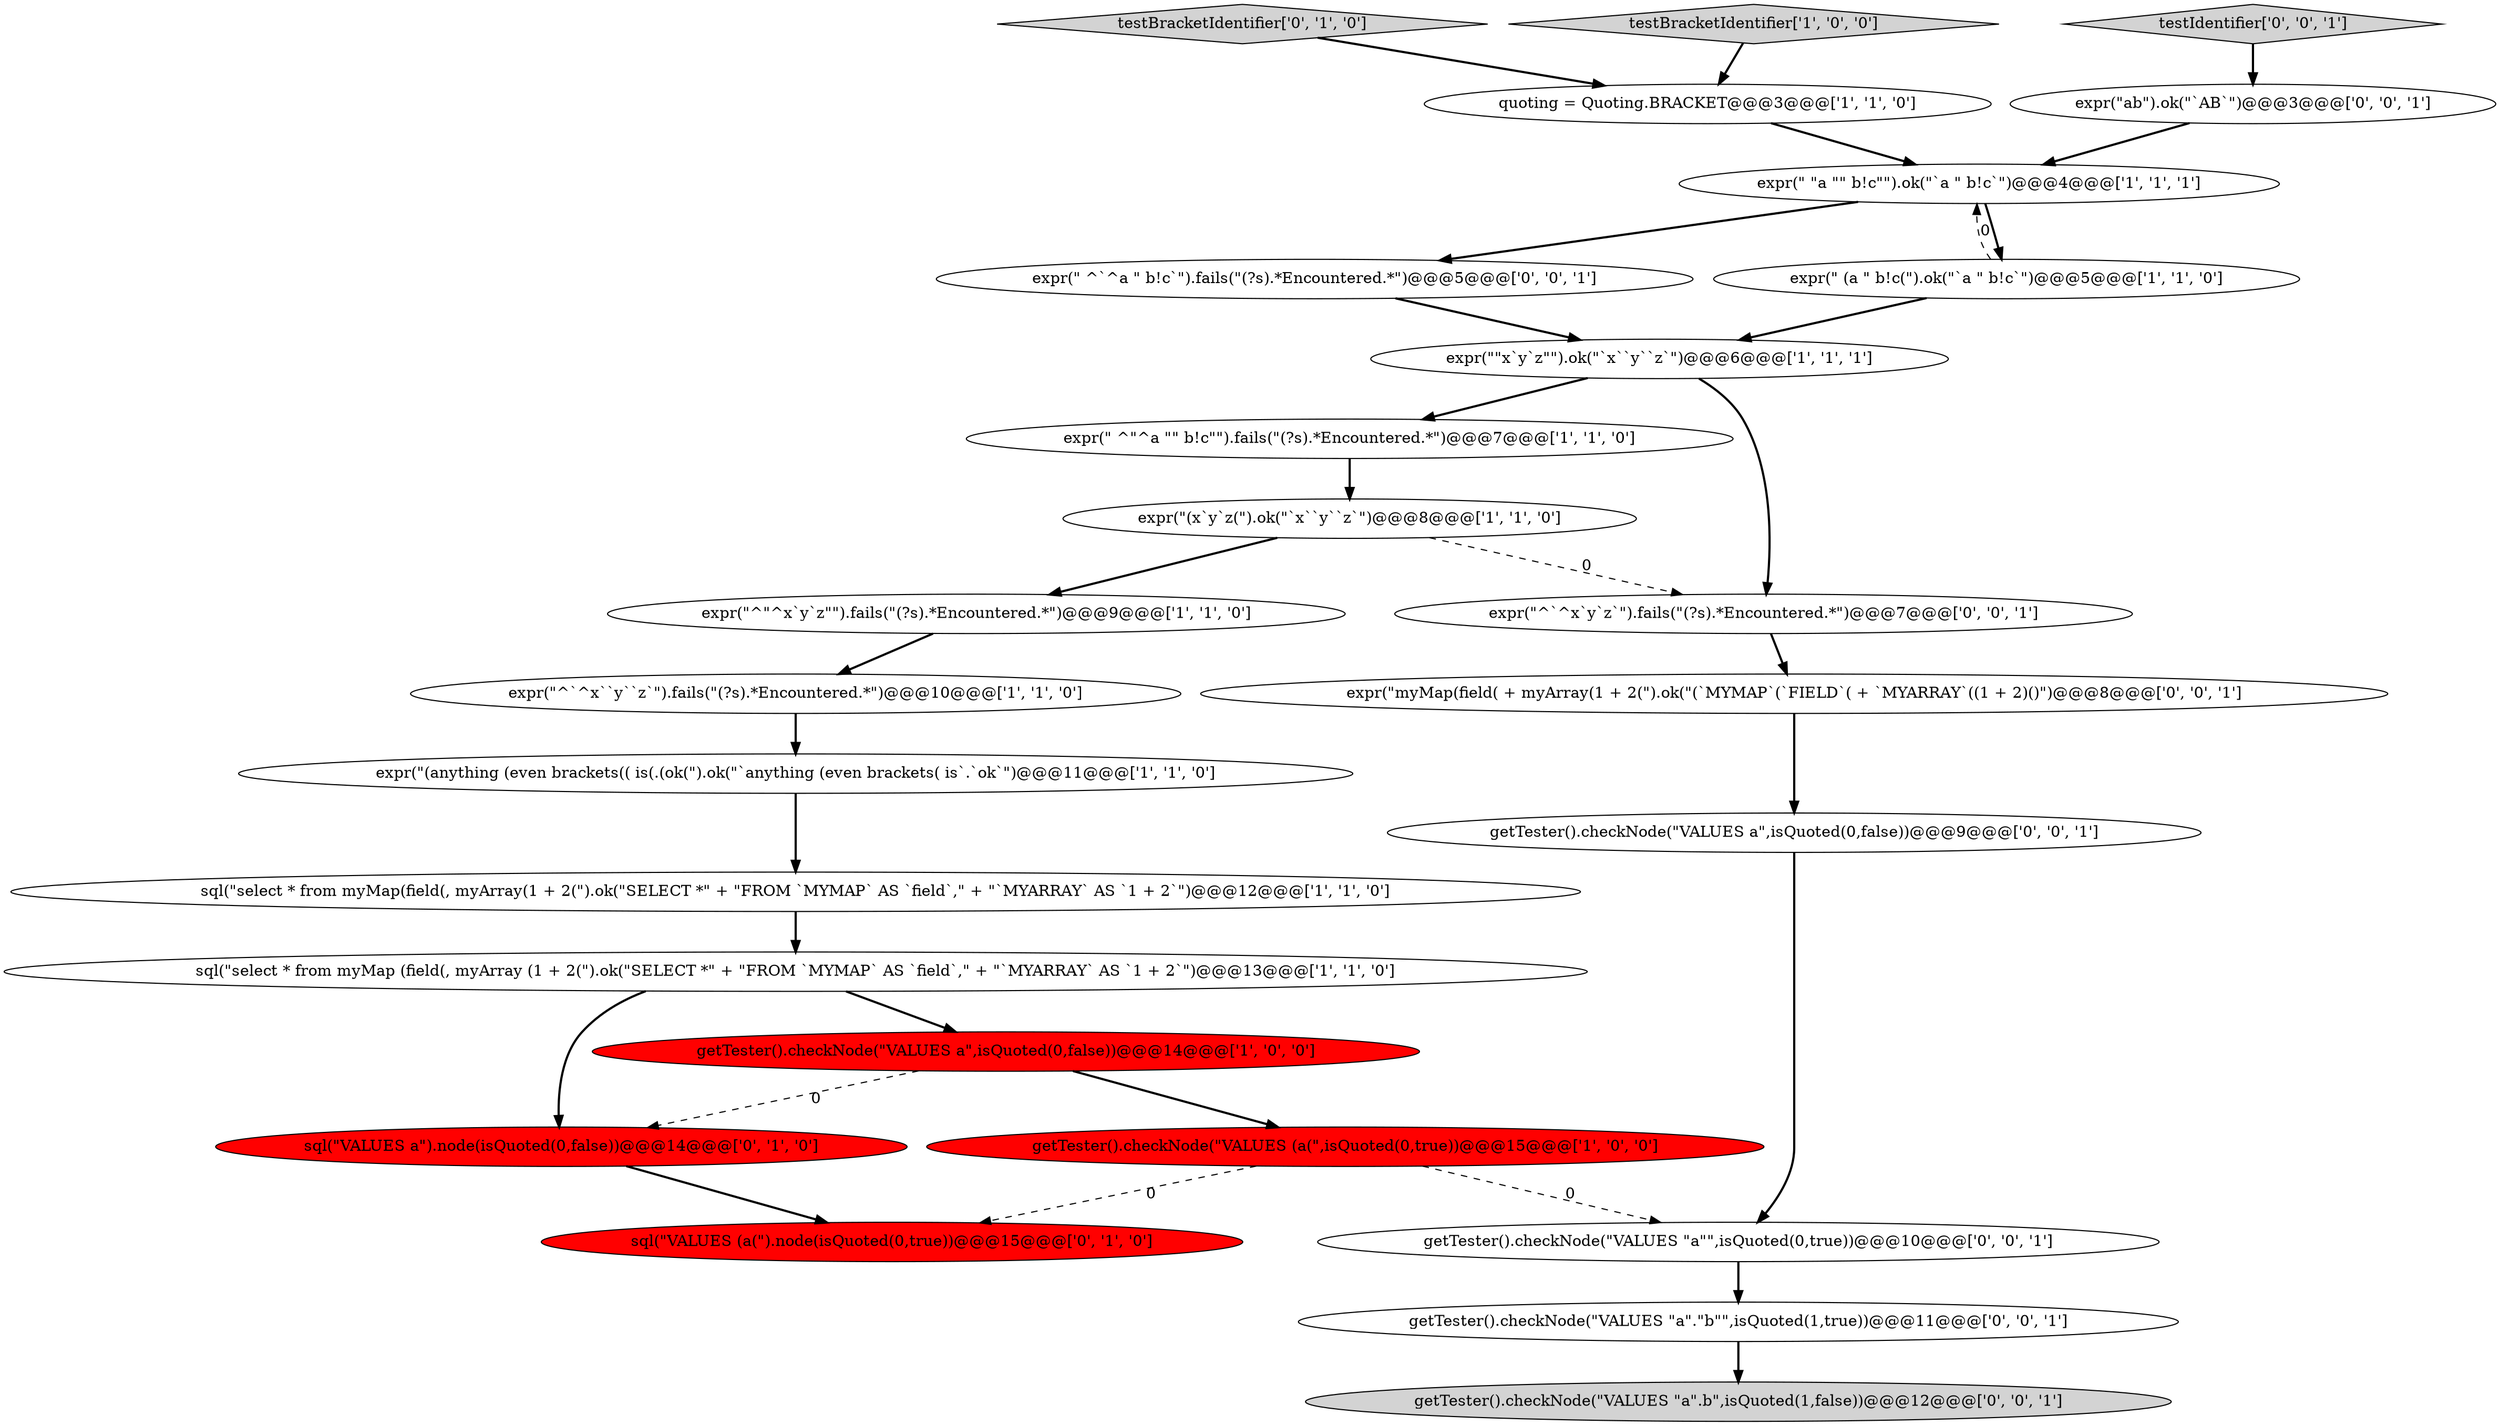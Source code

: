 digraph {
16 [style = filled, label = "testBracketIdentifier['0', '1', '0']", fillcolor = lightgray, shape = diamond image = "AAA0AAABBB2BBB"];
10 [style = filled, label = "expr(\" ^\"^a \"\" b!c\"\").fails(\"(?s).*Encountered.*\")@@@7@@@['1', '1', '0']", fillcolor = white, shape = ellipse image = "AAA0AAABBB1BBB"];
9 [style = filled, label = "sql(\"select * from myMap(field(, myArray(1 + 2(\").ok(\"SELECT *\" + \"FROM `MYMAP` AS `field`,\" + \"`MYARRAY` AS `1 + 2`\")@@@12@@@['1', '1', '0']", fillcolor = white, shape = ellipse image = "AAA0AAABBB1BBB"];
12 [style = filled, label = "quoting = Quoting.BRACKET@@@3@@@['1', '1', '0']", fillcolor = white, shape = ellipse image = "AAA0AAABBB1BBB"];
14 [style = filled, label = "sql(\"VALUES a\").node(isQuoted(0,false))@@@14@@@['0', '1', '0']", fillcolor = red, shape = ellipse image = "AAA1AAABBB2BBB"];
6 [style = filled, label = "sql(\"select * from myMap (field(, myArray (1 + 2(\").ok(\"SELECT *\" + \"FROM `MYMAP` AS `field`,\" + \"`MYARRAY` AS `1 + 2`\")@@@13@@@['1', '1', '0']", fillcolor = white, shape = ellipse image = "AAA0AAABBB1BBB"];
18 [style = filled, label = "getTester().checkNode(\"VALUES a\",isQuoted(0,false))@@@9@@@['0', '0', '1']", fillcolor = white, shape = ellipse image = "AAA0AAABBB3BBB"];
17 [style = filled, label = "expr(\"myMap(field( + myArray(1 + 2(\").ok(\"(`MYMAP`(`FIELD`( + `MYARRAY`((1 + 2)()\")@@@8@@@['0', '0', '1']", fillcolor = white, shape = ellipse image = "AAA0AAABBB3BBB"];
21 [style = filled, label = "getTester().checkNode(\"VALUES \"a\"\",isQuoted(0,true))@@@10@@@['0', '0', '1']", fillcolor = white, shape = ellipse image = "AAA0AAABBB3BBB"];
5 [style = filled, label = "expr(\"^`^x``y``z`\").fails(\"(?s).*Encountered.*\")@@@10@@@['1', '1', '0']", fillcolor = white, shape = ellipse image = "AAA0AAABBB1BBB"];
24 [style = filled, label = "getTester().checkNode(\"VALUES \"a\".b\",isQuoted(1,false))@@@12@@@['0', '0', '1']", fillcolor = lightgray, shape = ellipse image = "AAA0AAABBB3BBB"];
23 [style = filled, label = "expr(\" ^`^a \" b!c`\").fails(\"(?s).*Encountered.*\")@@@5@@@['0', '0', '1']", fillcolor = white, shape = ellipse image = "AAA0AAABBB3BBB"];
22 [style = filled, label = "testIdentifier['0', '0', '1']", fillcolor = lightgray, shape = diamond image = "AAA0AAABBB3BBB"];
1 [style = filled, label = "expr(\"\"x`y`z\"\").ok(\"`x``y``z`\")@@@6@@@['1', '1', '1']", fillcolor = white, shape = ellipse image = "AAA0AAABBB1BBB"];
15 [style = filled, label = "sql(\"VALUES (a(\").node(isQuoted(0,true))@@@15@@@['0', '1', '0']", fillcolor = red, shape = ellipse image = "AAA1AAABBB2BBB"];
0 [style = filled, label = "expr(\" \"a \"\" b!c\"\").ok(\"`a \" b!c`\")@@@4@@@['1', '1', '1']", fillcolor = white, shape = ellipse image = "AAA0AAABBB1BBB"];
13 [style = filled, label = "expr(\"^\"^x`y`z\"\").fails(\"(?s).*Encountered.*\")@@@9@@@['1', '1', '0']", fillcolor = white, shape = ellipse image = "AAA0AAABBB1BBB"];
19 [style = filled, label = "getTester().checkNode(\"VALUES \"a\".\"b\"\",isQuoted(1,true))@@@11@@@['0', '0', '1']", fillcolor = white, shape = ellipse image = "AAA0AAABBB3BBB"];
7 [style = filled, label = "expr(\"(x`y`z(\").ok(\"`x``y``z`\")@@@8@@@['1', '1', '0']", fillcolor = white, shape = ellipse image = "AAA0AAABBB1BBB"];
20 [style = filled, label = "expr(\"^`^x`y`z`\").fails(\"(?s).*Encountered.*\")@@@7@@@['0', '0', '1']", fillcolor = white, shape = ellipse image = "AAA0AAABBB3BBB"];
3 [style = filled, label = "getTester().checkNode(\"VALUES (a(\",isQuoted(0,true))@@@15@@@['1', '0', '0']", fillcolor = red, shape = ellipse image = "AAA1AAABBB1BBB"];
4 [style = filled, label = "expr(\"(anything (even brackets(( is(.(ok(\").ok(\"`anything (even brackets( is`.`ok`\")@@@11@@@['1', '1', '0']", fillcolor = white, shape = ellipse image = "AAA0AAABBB1BBB"];
8 [style = filled, label = "expr(\" (a \" b!c(\").ok(\"`a \" b!c`\")@@@5@@@['1', '1', '0']", fillcolor = white, shape = ellipse image = "AAA0AAABBB1BBB"];
2 [style = filled, label = "getTester().checkNode(\"VALUES a\",isQuoted(0,false))@@@14@@@['1', '0', '0']", fillcolor = red, shape = ellipse image = "AAA1AAABBB1BBB"];
25 [style = filled, label = "expr(\"ab\").ok(\"`AB`\")@@@3@@@['0', '0', '1']", fillcolor = white, shape = ellipse image = "AAA0AAABBB3BBB"];
11 [style = filled, label = "testBracketIdentifier['1', '0', '0']", fillcolor = lightgray, shape = diamond image = "AAA0AAABBB1BBB"];
7->13 [style = bold, label=""];
25->0 [style = bold, label=""];
4->9 [style = bold, label=""];
22->25 [style = bold, label=""];
20->17 [style = bold, label=""];
21->19 [style = bold, label=""];
3->21 [style = dashed, label="0"];
2->3 [style = bold, label=""];
1->20 [style = bold, label=""];
7->20 [style = dashed, label="0"];
11->12 [style = bold, label=""];
12->0 [style = bold, label=""];
10->7 [style = bold, label=""];
8->0 [style = dashed, label="0"];
9->6 [style = bold, label=""];
19->24 [style = bold, label=""];
6->2 [style = bold, label=""];
6->14 [style = bold, label=""];
8->1 [style = bold, label=""];
0->23 [style = bold, label=""];
2->14 [style = dashed, label="0"];
5->4 [style = bold, label=""];
0->8 [style = bold, label=""];
13->5 [style = bold, label=""];
23->1 [style = bold, label=""];
3->15 [style = dashed, label="0"];
14->15 [style = bold, label=""];
18->21 [style = bold, label=""];
1->10 [style = bold, label=""];
16->12 [style = bold, label=""];
17->18 [style = bold, label=""];
}
